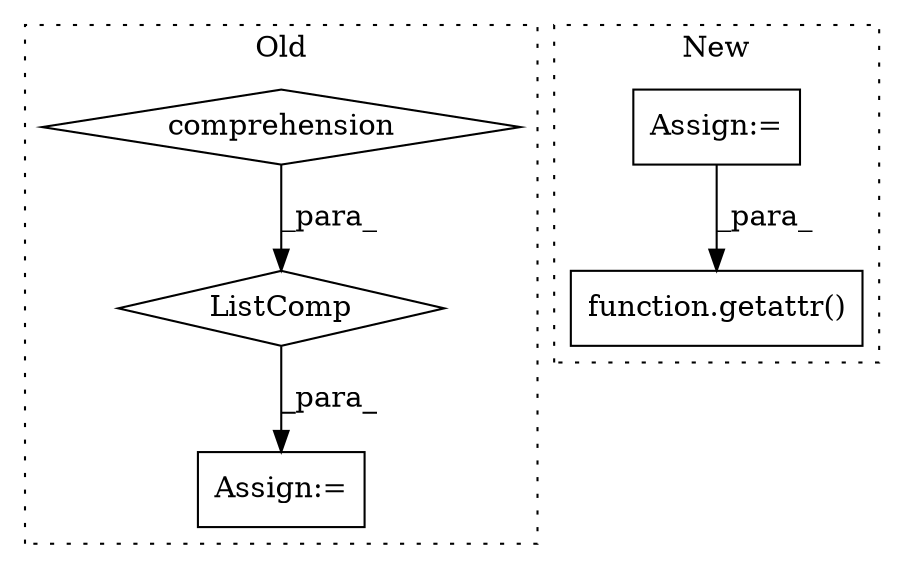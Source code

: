 digraph G {
subgraph cluster0 {
1 [label="ListComp" a="106" s="2196" l="56" shape="diamond"];
3 [label="comprehension" a="45" s="2223" l="3" shape="diamond"];
4 [label="Assign:=" a="68" s="2265" l="21" shape="box"];
label = "Old";
style="dotted";
}
subgraph cluster1 {
2 [label="function.getattr()" a="75" s="2380,2400" l="8,1" shape="box"];
5 [label="Assign:=" a="68" s="2266" l="3" shape="box"];
label = "New";
style="dotted";
}
1 -> 4 [label="_para_"];
3 -> 1 [label="_para_"];
5 -> 2 [label="_para_"];
}